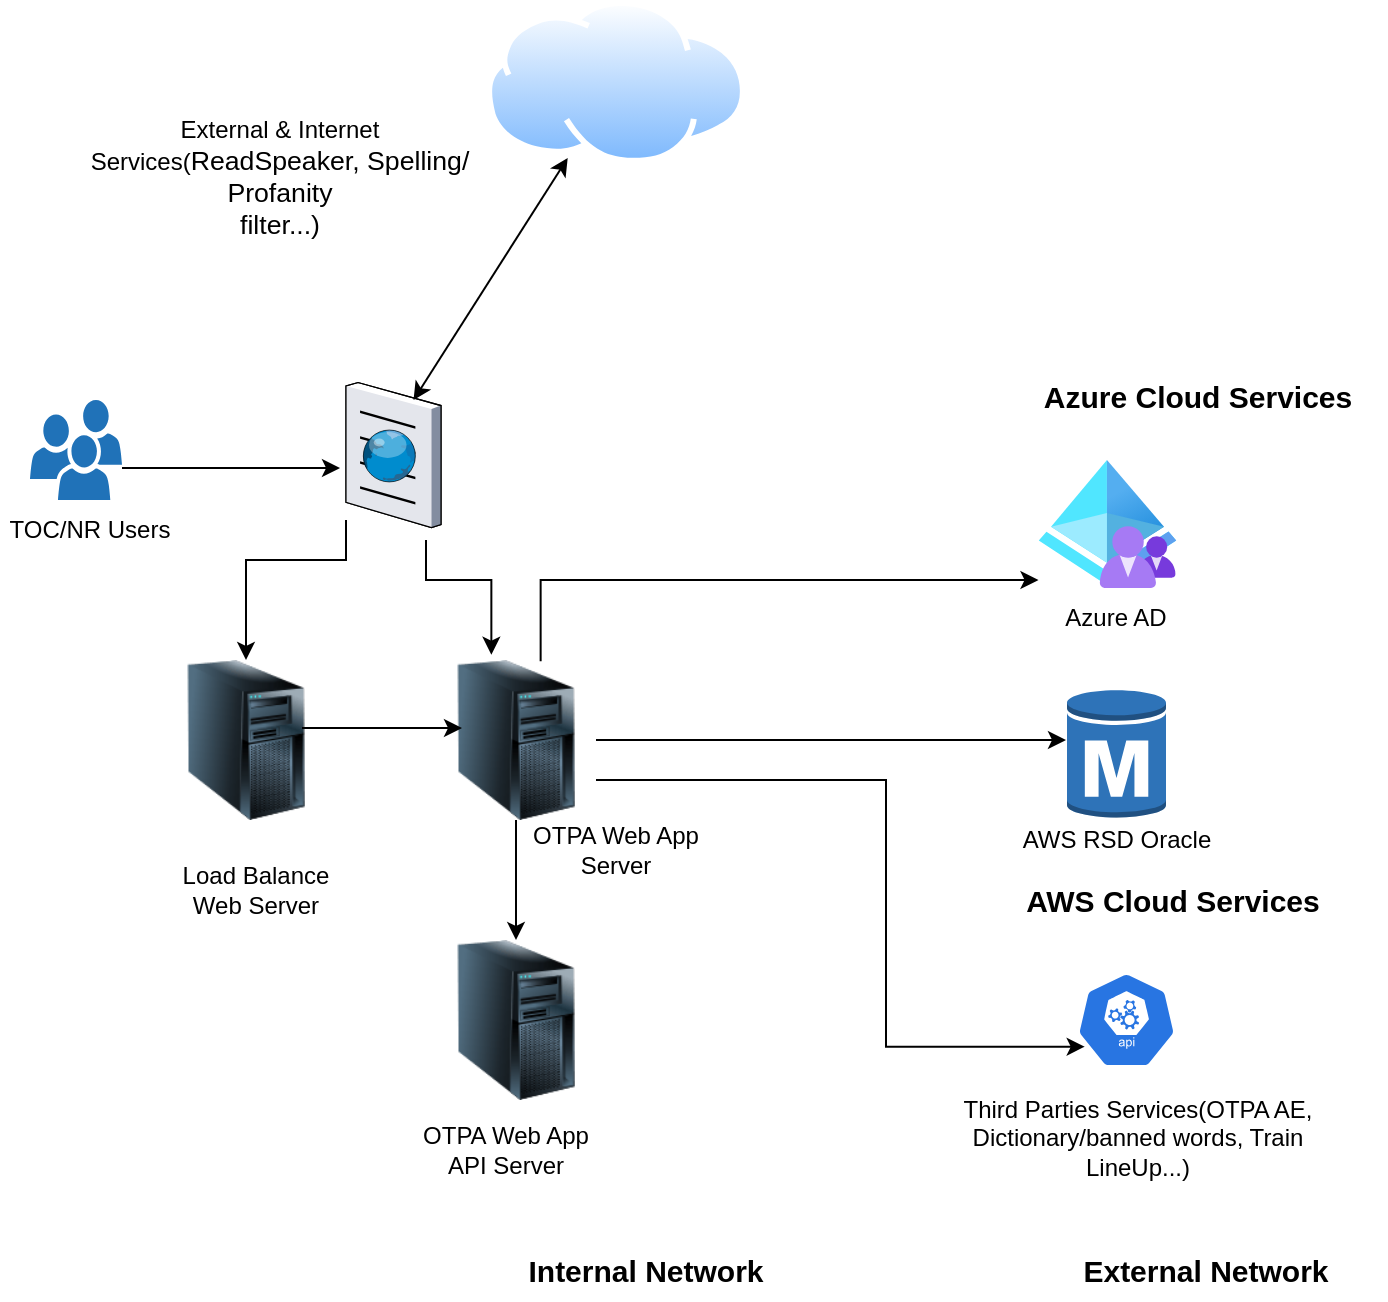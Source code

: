 <mxfile version="20.2.3" type="github">
  <diagram id="acxa5NJDLD4ZQxCAVEPU" name="Page-1">
    <mxGraphModel dx="1117" dy="1769" grid="0" gridSize="10" guides="1" tooltips="1" connect="1" arrows="1" fold="1" page="1" pageScale="1" pageWidth="850" pageHeight="1100" math="0" shadow="0">
      <root>
        <mxCell id="0" />
        <mxCell id="1" parent="0" />
        <mxCell id="VNWD2GZk7VGOJSlngK2N-7" value="" style="image;html=1;image=img/lib/clip_art/computers/Server_Tower_128x128.png" vertex="1" parent="1">
          <mxGeometry x="160" y="160" width="80" height="80" as="geometry" />
        </mxCell>
        <mxCell id="VNWD2GZk7VGOJSlngK2N-10" value="Load Balance Web Server" style="text;html=1;strokeColor=none;fillColor=none;align=center;verticalAlign=middle;whiteSpace=wrap;rounded=0;" vertex="1" parent="1">
          <mxGeometry x="160" y="260" width="90" height="30" as="geometry" />
        </mxCell>
        <mxCell id="VNWD2GZk7VGOJSlngK2N-11" value="" style="image;html=1;image=img/lib/clip_art/computers/Server_Tower_128x128.png" vertex="1" parent="1">
          <mxGeometry x="295" y="160" width="80" height="80" as="geometry" />
        </mxCell>
        <mxCell id="VNWD2GZk7VGOJSlngK2N-13" value="OTPA Web App Server" style="text;html=1;strokeColor=none;fillColor=none;align=center;verticalAlign=middle;whiteSpace=wrap;rounded=0;" vertex="1" parent="1">
          <mxGeometry x="340" y="240" width="90" height="30" as="geometry" />
        </mxCell>
        <mxCell id="VNWD2GZk7VGOJSlngK2N-14" value="" style="image;html=1;image=img/lib/clip_art/computers/Server_Tower_128x128.png" vertex="1" parent="1">
          <mxGeometry x="295" y="300" width="80" height="80" as="geometry" />
        </mxCell>
        <mxCell id="VNWD2GZk7VGOJSlngK2N-16" value="OTPA Web App API Server" style="text;html=1;strokeColor=none;fillColor=none;align=center;verticalAlign=middle;whiteSpace=wrap;rounded=0;" vertex="1" parent="1">
          <mxGeometry x="285" y="390" width="90" height="30" as="geometry" />
        </mxCell>
        <mxCell id="VNWD2GZk7VGOJSlngK2N-18" value="" style="aspect=fixed;perimeter=ellipsePerimeter;html=1;align=center;shadow=0;dashed=0;spacingTop=3;image;image=img/lib/active_directory/internet_cloud.svg;" vertex="1" parent="1">
          <mxGeometry x="320" y="-170" width="130" height="81.9" as="geometry" />
        </mxCell>
        <mxCell id="VNWD2GZk7VGOJSlngK2N-19" value="External &amp;amp; Internet Services(&lt;span style=&quot;font-size:10.0pt;font-family:&lt;br/&gt;&amp;quot;Arial&amp;quot;,sans-serif;mso-fareast-font-family:&amp;quot;Times New Roman&amp;quot;;mso-ansi-language:&lt;br/&gt;EN-GB;mso-fareast-language:EN-US;mso-bidi-language:AR-SA&quot; lang=&quot;EN-GB&quot;&gt;ReadSpeaker,&amp;nbsp;&lt;/span&gt;&lt;span style=&quot;font-size:10.0pt;font-family:&lt;br/&gt;&amp;quot;Arial&amp;quot;,sans-serif;mso-fareast-font-family:&amp;quot;Times New Roman&amp;quot;;mso-ansi-language:&lt;br/&gt;EN-GB;mso-fareast-language:EN-US;mso-bidi-language:AR-SA&quot; lang=&quot;EN-GB&quot;&gt;Spelling/ Profanity&lt;br/&gt;filter...)&lt;/span&gt;" style="text;html=1;strokeColor=none;fillColor=none;align=center;verticalAlign=middle;whiteSpace=wrap;rounded=0;" vertex="1" parent="1">
          <mxGeometry x="102" y="-96" width="230" height="30" as="geometry" />
        </mxCell>
        <mxCell id="VNWD2GZk7VGOJSlngK2N-20" value="" style="verticalLabelPosition=bottom;sketch=0;aspect=fixed;html=1;verticalAlign=top;strokeColor=none;align=center;outlineConnect=0;shape=mxgraph.citrix.browser;" vertex="1" parent="1">
          <mxGeometry x="250" y="21.25" width="47.5" height="72.5" as="geometry" />
        </mxCell>
        <mxCell id="VNWD2GZk7VGOJSlngK2N-21" value="" style="sketch=0;pointerEvents=1;shadow=0;dashed=0;html=1;strokeColor=none;labelPosition=center;verticalLabelPosition=bottom;verticalAlign=top;outlineConnect=0;align=center;shape=mxgraph.office.users.users;fillColor=#2072B8;" vertex="1" parent="1">
          <mxGeometry x="92" y="30" width="46" height="50" as="geometry" />
        </mxCell>
        <mxCell id="VNWD2GZk7VGOJSlngK2N-22" value="" style="endArrow=classic;startArrow=classic;html=1;rounded=0;exitX=0.711;exitY=0.121;exitDx=0;exitDy=0;exitPerimeter=0;" edge="1" parent="1" source="VNWD2GZk7VGOJSlngK2N-20" target="VNWD2GZk7VGOJSlngK2N-18">
          <mxGeometry width="50" height="50" relative="1" as="geometry">
            <mxPoint x="320" y="30" as="sourcePoint" />
            <mxPoint x="360" y="-10" as="targetPoint" />
          </mxGeometry>
        </mxCell>
        <mxCell id="VNWD2GZk7VGOJSlngK2N-24" value="" style="edgeStyle=elbowEdgeStyle;elbow=vertical;endArrow=classic;html=1;rounded=0;" edge="1" parent="1" target="VNWD2GZk7VGOJSlngK2N-7">
          <mxGeometry width="50" height="50" relative="1" as="geometry">
            <mxPoint x="250" y="90" as="sourcePoint" />
            <mxPoint x="175" y="81.25" as="targetPoint" />
            <Array as="points">
              <mxPoint x="250" y="110" />
            </Array>
          </mxGeometry>
        </mxCell>
        <mxCell id="VNWD2GZk7VGOJSlngK2N-25" value="" style="edgeStyle=elbowEdgeStyle;elbow=vertical;endArrow=classic;html=1;rounded=0;entryX=0.346;entryY=-0.033;entryDx=0;entryDy=0;entryPerimeter=0;" edge="1" parent="1" target="VNWD2GZk7VGOJSlngK2N-11">
          <mxGeometry width="50" height="50" relative="1" as="geometry">
            <mxPoint x="290" y="100" as="sourcePoint" />
            <mxPoint x="160" y="170" as="targetPoint" />
            <Array as="points">
              <mxPoint x="270" y="120" />
            </Array>
          </mxGeometry>
        </mxCell>
        <mxCell id="VNWD2GZk7VGOJSlngK2N-26" value="" style="endArrow=classic;html=1;rounded=0;entryX=-0.063;entryY=0.59;entryDx=0;entryDy=0;entryPerimeter=0;" edge="1" parent="1" target="VNWD2GZk7VGOJSlngK2N-20">
          <mxGeometry width="50" height="50" relative="1" as="geometry">
            <mxPoint x="138" y="64" as="sourcePoint" />
            <mxPoint x="218" y="64" as="targetPoint" />
          </mxGeometry>
        </mxCell>
        <mxCell id="VNWD2GZk7VGOJSlngK2N-28" value="" style="endArrow=classic;html=1;rounded=0;entryX=0.5;entryY=0;entryDx=0;entryDy=0;exitX=0.5;exitY=1;exitDx=0;exitDy=0;" edge="1" parent="1" source="VNWD2GZk7VGOJSlngK2N-11" target="VNWD2GZk7VGOJSlngK2N-14">
          <mxGeometry width="50" height="50" relative="1" as="geometry">
            <mxPoint x="320" y="260.5" as="sourcePoint" />
            <mxPoint x="400" y="260" as="targetPoint" />
          </mxGeometry>
        </mxCell>
        <mxCell id="VNWD2GZk7VGOJSlngK2N-30" value="" style="outlineConnect=0;dashed=0;verticalLabelPosition=bottom;verticalAlign=top;align=center;html=1;shape=mxgraph.aws3.rds_db_instance;fillColor=#2E73B8;gradientColor=none;" vertex="1" parent="1">
          <mxGeometry x="610.5" y="174" width="49.5" height="66" as="geometry" />
        </mxCell>
        <mxCell id="VNWD2GZk7VGOJSlngK2N-31" value="" style="aspect=fixed;html=1;points=[];align=center;image;fontSize=12;image=img/lib/azure2/identity/Azure_AD_B2C.svg;" vertex="1" parent="1">
          <mxGeometry x="596.25" y="60" width="69" height="64" as="geometry" />
        </mxCell>
        <mxCell id="VNWD2GZk7VGOJSlngK2N-33" value="Third Parties Services(OTPA AE, Dictionary/banned words, Train LineUp...)" style="text;html=1;strokeColor=none;fillColor=none;align=center;verticalAlign=middle;whiteSpace=wrap;rounded=0;" vertex="1" parent="1">
          <mxGeometry x="536" y="364" width="220" height="70" as="geometry" />
        </mxCell>
        <mxCell id="VNWD2GZk7VGOJSlngK2N-34" value="Azure AD" style="text;html=1;strokeColor=none;fillColor=none;align=center;verticalAlign=middle;whiteSpace=wrap;rounded=0;" vertex="1" parent="1">
          <mxGeometry x="590.25" y="124" width="90" height="30" as="geometry" />
        </mxCell>
        <mxCell id="VNWD2GZk7VGOJSlngK2N-35" value="AWS RSD Oracle" style="text;html=1;strokeColor=none;fillColor=none;align=center;verticalAlign=middle;whiteSpace=wrap;rounded=0;" vertex="1" parent="1">
          <mxGeometry x="578.88" y="235" width="112.75" height="30" as="geometry" />
        </mxCell>
        <mxCell id="VNWD2GZk7VGOJSlngK2N-39" value="" style="edgeStyle=elbowEdgeStyle;elbow=vertical;endArrow=classic;html=1;rounded=0;exitX=0.654;exitY=0.008;exitDx=0;exitDy=0;exitPerimeter=0;" edge="1" parent="1" source="VNWD2GZk7VGOJSlngK2N-11" target="VNWD2GZk7VGOJSlngK2N-31">
          <mxGeometry width="50" height="50" relative="1" as="geometry">
            <mxPoint x="380" y="270" as="sourcePoint" />
            <mxPoint x="550" y="110" as="targetPoint" />
            <Array as="points">
              <mxPoint x="500" y="120" />
            </Array>
          </mxGeometry>
        </mxCell>
        <mxCell id="VNWD2GZk7VGOJSlngK2N-40" value="" style="edgeStyle=elbowEdgeStyle;elbow=horizontal;endArrow=classic;html=1;rounded=0;exitX=1;exitY=0.75;exitDx=0;exitDy=0;entryX=0.082;entryY=0.778;entryDx=0;entryDy=0;entryPerimeter=0;" edge="1" parent="1" source="VNWD2GZk7VGOJSlngK2N-11" target="VNWD2GZk7VGOJSlngK2N-42">
          <mxGeometry width="50" height="50" relative="1" as="geometry">
            <mxPoint x="390" y="224" as="sourcePoint" />
            <mxPoint x="440" y="174" as="targetPoint" />
            <Array as="points">
              <mxPoint x="520" y="290" />
              <mxPoint x="520" y="360" />
              <mxPoint x="500" y="320" />
            </Array>
          </mxGeometry>
        </mxCell>
        <mxCell id="VNWD2GZk7VGOJSlngK2N-41" value="" style="endArrow=classic;html=1;rounded=0;" edge="1" parent="1" source="VNWD2GZk7VGOJSlngK2N-11">
          <mxGeometry width="50" height="50" relative="1" as="geometry">
            <mxPoint x="375" y="199.5" as="sourcePoint" />
            <mxPoint x="610" y="200" as="targetPoint" />
          </mxGeometry>
        </mxCell>
        <mxCell id="VNWD2GZk7VGOJSlngK2N-42" value="" style="sketch=0;html=1;dashed=0;whitespace=wrap;fillColor=#2875E2;strokeColor=#ffffff;points=[[0.005,0.63,0],[0.1,0.2,0],[0.9,0.2,0],[0.5,0,0],[0.995,0.63,0],[0.72,0.99,0],[0.5,1,0],[0.28,0.99,0]];shape=mxgraph.kubernetes.icon;prIcon=api" vertex="1" parent="1">
          <mxGeometry x="615.25" y="316" width="50" height="48" as="geometry" />
        </mxCell>
        <mxCell id="VNWD2GZk7VGOJSlngK2N-44" value="TOC/NR Users" style="text;html=1;strokeColor=none;fillColor=none;align=center;verticalAlign=middle;whiteSpace=wrap;rounded=0;" vertex="1" parent="1">
          <mxGeometry x="77" y="80" width="90" height="30" as="geometry" />
        </mxCell>
        <mxCell id="VNWD2GZk7VGOJSlngK2N-52" value="Internal Network" style="text;html=1;strokeColor=none;fillColor=none;align=center;verticalAlign=middle;whiteSpace=wrap;rounded=0;fontStyle=1;fontSize=15;" vertex="1" parent="1">
          <mxGeometry x="340" y="450" width="120" height="30" as="geometry" />
        </mxCell>
        <mxCell id="VNWD2GZk7VGOJSlngK2N-53" value="Azure Cloud Services" style="text;html=1;strokeColor=none;fillColor=none;align=center;verticalAlign=middle;whiteSpace=wrap;rounded=0;fontStyle=1;fontSize=15;" vertex="1" parent="1">
          <mxGeometry x="582" y="12.5" width="188" height="30" as="geometry" />
        </mxCell>
        <mxCell id="VNWD2GZk7VGOJSlngK2N-54" value="AWS Cloud Services" style="text;html=1;strokeColor=none;fillColor=none;align=center;verticalAlign=middle;whiteSpace=wrap;rounded=0;fontStyle=1;fontSize=15;" vertex="1" parent="1">
          <mxGeometry x="557" y="265" width="213" height="29" as="geometry" />
        </mxCell>
        <mxCell id="VNWD2GZk7VGOJSlngK2N-55" value="External Network" style="text;html=1;strokeColor=none;fillColor=none;align=center;verticalAlign=middle;whiteSpace=wrap;rounded=0;fontStyle=1;fontSize=15;" vertex="1" parent="1">
          <mxGeometry x="610" y="450" width="140" height="30" as="geometry" />
        </mxCell>
        <mxCell id="VNWD2GZk7VGOJSlngK2N-58" value="" style="endArrow=classic;html=1;rounded=0;" edge="1" parent="1">
          <mxGeometry width="50" height="50" relative="1" as="geometry">
            <mxPoint x="228" y="194" as="sourcePoint" />
            <mxPoint x="308" y="194" as="targetPoint" />
          </mxGeometry>
        </mxCell>
      </root>
    </mxGraphModel>
  </diagram>
</mxfile>
